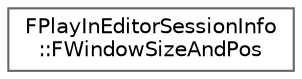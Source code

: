 digraph "Graphical Class Hierarchy"
{
 // INTERACTIVE_SVG=YES
 // LATEX_PDF_SIZE
  bgcolor="transparent";
  edge [fontname=Helvetica,fontsize=10,labelfontname=Helvetica,labelfontsize=10];
  node [fontname=Helvetica,fontsize=10,shape=box,height=0.2,width=0.4];
  rankdir="LR";
  Node0 [id="Node000000",label="FPlayInEditorSessionInfo\l::FWindowSizeAndPos",height=0.2,width=0.4,color="grey40", fillcolor="white", style="filled",URL="$d5/d8d/structFPlayInEditorSessionInfo_1_1FWindowSizeAndPos.html",tooltip=" "];
}
